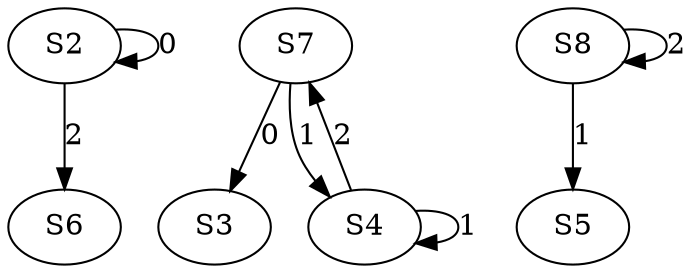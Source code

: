 strict digraph {
	S2 -> S2 [ label = 0 ];
	S7 -> S3 [ label = 0 ];
	S7 -> S4 [ label = 1 ];
	S8 -> S5 [ label = 1 ];
	S2 -> S6 [ label = 2 ];
	S4 -> S7 [ label = 2 ];
	S8 -> S8 [ label = 2 ];
	S4 -> S4 [ label = 1 ];
}
